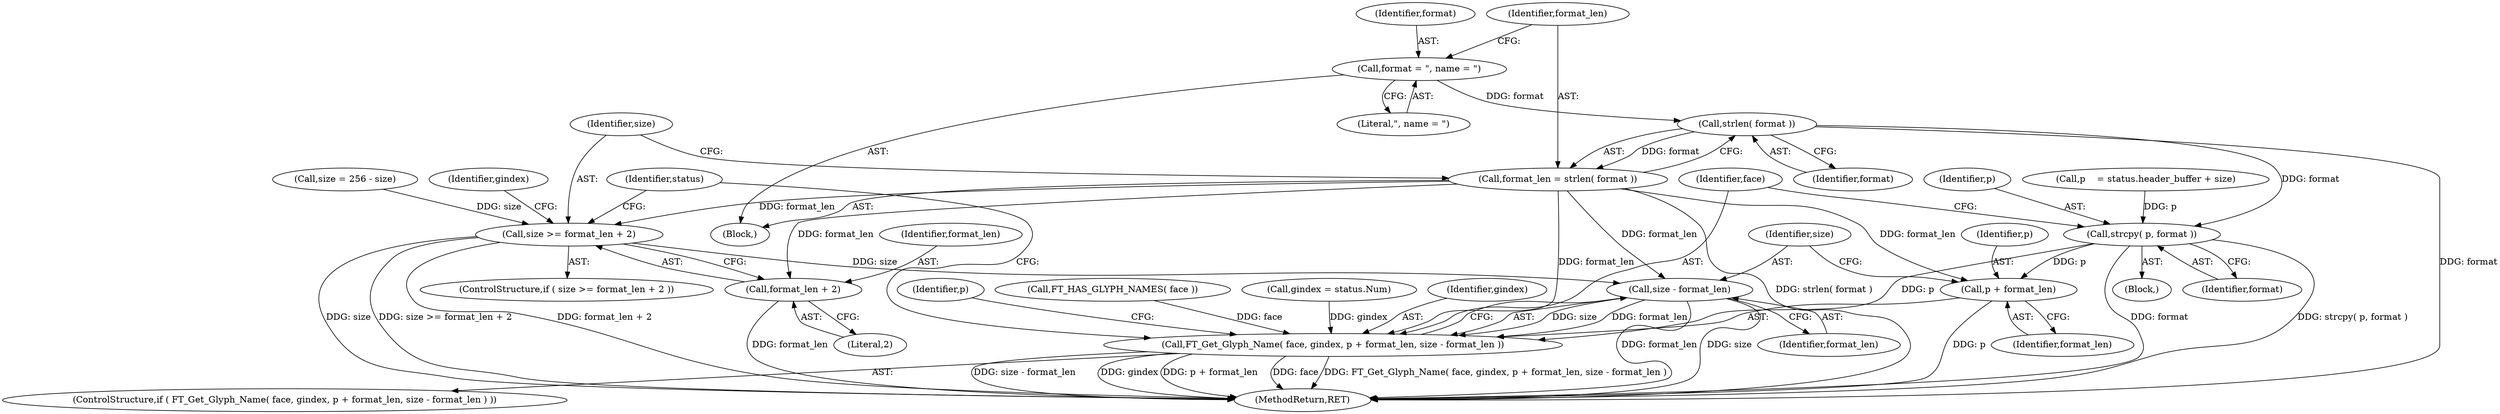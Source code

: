 digraph "0_savannah_b995299b73ba4cd259f221f500d4e63095508bec_0@API" {
"1000250" [label="(Call,strlen( format ))"];
"1000245" [label="(Call,format = \", name = \")"];
"1000248" [label="(Call,format_len = strlen( format ))"];
"1000253" [label="(Call,size >= format_len + 2)"];
"1000274" [label="(Call,size - format_len)"];
"1000268" [label="(Call,FT_Get_Glyph_Name( face, gindex, p + format_len, size - format_len ))"];
"1000255" [label="(Call,format_len + 2)"];
"1000271" [label="(Call,p + format_len)"];
"1000264" [label="(Call,strcpy( p, format ))"];
"1000267" [label="(ControlStructure,if ( FT_Get_Glyph_Name( face, gindex, p + format_len, size - format_len ) ))"];
"1000275" [label="(Identifier,size)"];
"1000246" [label="(Identifier,format)"];
"1000248" [label="(Call,format_len = strlen( format ))"];
"1000270" [label="(Identifier,gindex)"];
"1000283" [label="(Identifier,status)"];
"1000264" [label="(Call,strcpy( p, format ))"];
"1000257" [label="(Literal,2)"];
"1000258" [label="(Block,)"];
"1000255" [label="(Call,format_len + 2)"];
"1000233" [label="(Call,p    = status.header_buffer + size)"];
"1000252" [label="(ControlStructure,if ( size >= format_len + 2 ))"];
"1000240" [label="(Call,size = 256 - size)"];
"1000250" [label="(Call,strlen( format ))"];
"1000260" [label="(Identifier,gindex)"];
"1000251" [label="(Identifier,format)"];
"1000222" [label="(Block,)"];
"1000279" [label="(Identifier,p)"];
"1000245" [label="(Call,format = \", name = \")"];
"1000256" [label="(Identifier,format_len)"];
"1000265" [label="(Identifier,p)"];
"1000274" [label="(Call,size - format_len)"];
"1000273" [label="(Identifier,format_len)"];
"1000254" [label="(Identifier,size)"];
"1000220" [label="(Call,FT_HAS_GLYPH_NAMES( face ))"];
"1000253" [label="(Call,size >= format_len + 2)"];
"1000249" [label="(Identifier,format_len)"];
"1000271" [label="(Call,p + format_len)"];
"1000306" [label="(MethodReturn,RET)"];
"1000272" [label="(Identifier,p)"];
"1000247" [label="(Literal,\", name = \")"];
"1000276" [label="(Identifier,format_len)"];
"1000269" [label="(Identifier,face)"];
"1000259" [label="(Call,gindex = status.Num)"];
"1000268" [label="(Call,FT_Get_Glyph_Name( face, gindex, p + format_len, size - format_len ))"];
"1000266" [label="(Identifier,format)"];
"1000250" -> "1000248"  [label="AST: "];
"1000250" -> "1000251"  [label="CFG: "];
"1000251" -> "1000250"  [label="AST: "];
"1000248" -> "1000250"  [label="CFG: "];
"1000250" -> "1000306"  [label="DDG: format"];
"1000250" -> "1000248"  [label="DDG: format"];
"1000245" -> "1000250"  [label="DDG: format"];
"1000250" -> "1000264"  [label="DDG: format"];
"1000245" -> "1000222"  [label="AST: "];
"1000245" -> "1000247"  [label="CFG: "];
"1000246" -> "1000245"  [label="AST: "];
"1000247" -> "1000245"  [label="AST: "];
"1000249" -> "1000245"  [label="CFG: "];
"1000248" -> "1000222"  [label="AST: "];
"1000249" -> "1000248"  [label="AST: "];
"1000254" -> "1000248"  [label="CFG: "];
"1000248" -> "1000306"  [label="DDG: strlen( format )"];
"1000248" -> "1000253"  [label="DDG: format_len"];
"1000248" -> "1000255"  [label="DDG: format_len"];
"1000248" -> "1000268"  [label="DDG: format_len"];
"1000248" -> "1000271"  [label="DDG: format_len"];
"1000248" -> "1000274"  [label="DDG: format_len"];
"1000253" -> "1000252"  [label="AST: "];
"1000253" -> "1000255"  [label="CFG: "];
"1000254" -> "1000253"  [label="AST: "];
"1000255" -> "1000253"  [label="AST: "];
"1000260" -> "1000253"  [label="CFG: "];
"1000283" -> "1000253"  [label="CFG: "];
"1000253" -> "1000306"  [label="DDG: size >= format_len + 2"];
"1000253" -> "1000306"  [label="DDG: format_len + 2"];
"1000253" -> "1000306"  [label="DDG: size"];
"1000240" -> "1000253"  [label="DDG: size"];
"1000253" -> "1000274"  [label="DDG: size"];
"1000274" -> "1000268"  [label="AST: "];
"1000274" -> "1000276"  [label="CFG: "];
"1000275" -> "1000274"  [label="AST: "];
"1000276" -> "1000274"  [label="AST: "];
"1000268" -> "1000274"  [label="CFG: "];
"1000274" -> "1000306"  [label="DDG: size"];
"1000274" -> "1000306"  [label="DDG: format_len"];
"1000274" -> "1000268"  [label="DDG: size"];
"1000274" -> "1000268"  [label="DDG: format_len"];
"1000268" -> "1000267"  [label="AST: "];
"1000269" -> "1000268"  [label="AST: "];
"1000270" -> "1000268"  [label="AST: "];
"1000271" -> "1000268"  [label="AST: "];
"1000279" -> "1000268"  [label="CFG: "];
"1000283" -> "1000268"  [label="CFG: "];
"1000268" -> "1000306"  [label="DDG: p + format_len"];
"1000268" -> "1000306"  [label="DDG: face"];
"1000268" -> "1000306"  [label="DDG: FT_Get_Glyph_Name( face, gindex, p + format_len, size - format_len )"];
"1000268" -> "1000306"  [label="DDG: size - format_len"];
"1000268" -> "1000306"  [label="DDG: gindex"];
"1000220" -> "1000268"  [label="DDG: face"];
"1000259" -> "1000268"  [label="DDG: gindex"];
"1000264" -> "1000268"  [label="DDG: p"];
"1000255" -> "1000257"  [label="CFG: "];
"1000256" -> "1000255"  [label="AST: "];
"1000257" -> "1000255"  [label="AST: "];
"1000255" -> "1000306"  [label="DDG: format_len"];
"1000271" -> "1000273"  [label="CFG: "];
"1000272" -> "1000271"  [label="AST: "];
"1000273" -> "1000271"  [label="AST: "];
"1000275" -> "1000271"  [label="CFG: "];
"1000271" -> "1000306"  [label="DDG: p"];
"1000264" -> "1000271"  [label="DDG: p"];
"1000264" -> "1000258"  [label="AST: "];
"1000264" -> "1000266"  [label="CFG: "];
"1000265" -> "1000264"  [label="AST: "];
"1000266" -> "1000264"  [label="AST: "];
"1000269" -> "1000264"  [label="CFG: "];
"1000264" -> "1000306"  [label="DDG: format"];
"1000264" -> "1000306"  [label="DDG: strcpy( p, format )"];
"1000233" -> "1000264"  [label="DDG: p"];
}
